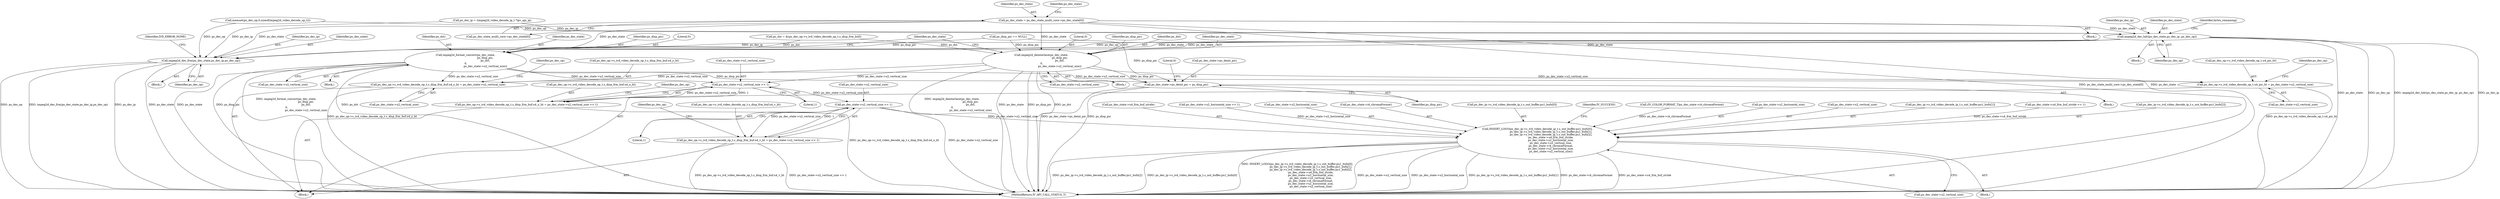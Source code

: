 digraph "0_Android_a86eb798d077b9b25c8f8c77e3c02c2f287c1ce7@array" {
"1000170" [label="(Call,ps_dec_state = ps_dec_state_multi_core->ps_dec_state[0])"];
"1000331" [label="(Call,impeg2d_dec_hdr(ps_dec_state,ps_dec_ip ,ps_dec_op))"];
"1000700" [label="(Call,impeg2d_deinterlace(ps_dec_state,\n                                            ps_disp_pic,\n                                            ps_dst,\n 0,\n                                            ps_dec_state->u2_vertical_size))"];
"1000738" [label="(Call,ps_dec_state->ps_deint_pic = ps_disp_pic)"];
"1000757" [label="(Call,ps_dec_op->s_ivd_video_decode_op_t.u4_pic_ht = ps_dec_state->u2_vertical_size)"];
"1000851" [label="(Call,ps_dec_op->s_ivd_video_decode_op_t.s_disp_frm_buf.u4_y_ht = ps_dec_state->u2_vertical_size)"];
"1000896" [label="(Call,ps_dec_state->u2_vertical_size >> 1)"];
"1000888" [label="(Call,ps_dec_op->s_ivd_video_decode_op_t.s_disp_frm_buf.u4_u_ht = ps_dec_state->u2_vertical_size >> 1)"];
"1000935" [label="(Call,ps_dec_state->u2_vertical_size >> 1)"];
"1000927" [label="(Call,ps_dec_op->s_ivd_video_decode_op_t.s_disp_frm_buf.u4_v_ht = ps_dec_state->u2_vertical_size >> 1)"];
"1001040" [label="(Call,INSERT_LOGO(ps_dec_ip->s_ivd_video_decode_ip_t.s_out_buffer.pu1_bufs[0],\n                                ps_dec_ip->s_ivd_video_decode_ip_t.s_out_buffer.pu1_bufs[1],\n                                ps_dec_ip->s_ivd_video_decode_ip_t.s_out_buffer.pu1_bufs[2],\n                                ps_dec_state->u4_frm_buf_stride,\n                                ps_dec_state->u2_horizontal_size,\n                                ps_dec_state->u2_vertical_size,\n                                ps_dec_state->i4_chromaFormat,\n                                ps_dec_state->u2_horizontal_size,\n                                ps_dec_state->u2_vertical_size))"];
"1000710" [label="(Call,impeg2d_format_convert(ps_dec_state,\n                                               ps_disp_pic,\n                                               ps_dst,\n 0,\n                                               ps_dec_state->u2_vertical_size))"];
"1001419" [label="(Call,impeg2d_dec_frm(ps_dec_state,ps_dec_ip,ps_dec_op))"];
"1001041" [label="(Call,ps_dec_ip->s_ivd_video_decode_ip_t.s_out_buffer.pu1_bufs[0])"];
"1000928" [label="(Call,ps_dec_op->s_ivd_video_decode_op_t.s_disp_frm_buf.u4_v_ht)"];
"1000700" [label="(Call,impeg2d_deinterlace(ps_dec_state,\n                                            ps_disp_pic,\n                                            ps_dst,\n 0,\n                                            ps_dec_state->u2_vertical_size))"];
"1000171" [label="(Identifier,ps_dec_state)"];
"1000681" [label="(Call,ps_dst = &(ps_dec_op->s_ivd_video_decode_op_t.s_disp_frm_buf))"];
"1000763" [label="(Call,ps_dec_state->u2_vertical_size)"];
"1000126" [label="(Call,memset(ps_dec_op,0,sizeof(impeg2d_video_decode_op_t)))"];
"1001087" [label="(Identifier,IV_SUCCESS)"];
"1001040" [label="(Call,INSERT_LOGO(ps_dec_ip->s_ivd_video_decode_ip_t.s_out_buffer.pu1_bufs[0],\n                                ps_dec_ip->s_ivd_video_decode_ip_t.s_out_buffer.pu1_bufs[1],\n                                ps_dec_ip->s_ivd_video_decode_ip_t.s_out_buffer.pu1_bufs[2],\n                                ps_dec_state->u4_frm_buf_stride,\n                                ps_dec_state->u2_horizontal_size,\n                                ps_dec_state->u2_vertical_size,\n                                ps_dec_state->i4_chromaFormat,\n                                ps_dec_state->u2_horizontal_size,\n                                ps_dec_state->u2_vertical_size))"];
"1001689" [label="(MethodReturn,IV_API_CALL_STATUS_T)"];
"1000905" [label="(Identifier,ps_dec_op)"];
"1001422" [label="(Identifier,ps_dec_op)"];
"1001421" [label="(Identifier,ps_dec_ip)"];
"1000699" [label="(Block,)"];
"1000330" [label="(Block,)"];
"1000710" [label="(Call,impeg2d_format_convert(ps_dec_state,\n                                               ps_disp_pic,\n                                               ps_dst,\n 0,\n                                               ps_dec_state->u2_vertical_size))"];
"1000806" [label="(Call,(IV_COLOR_FORMAT_T)ps_dec_state->i4_chromaFormat)"];
"1001420" [label="(Identifier,ps_dec_state)"];
"1000332" [label="(Identifier,ps_dec_state)"];
"1001083" [label="(Call,ps_dec_state->u2_vertical_size)"];
"1001080" [label="(Call,ps_dec_state->u2_horizontal_size)"];
"1000897" [label="(Call,ps_dec_state->u2_vertical_size)"];
"1000705" [label="(Call,ps_dec_state->u2_vertical_size)"];
"1000712" [label="(Identifier,ps_disp_pic)"];
"1000851" [label="(Call,ps_dec_op->s_ivd_video_decode_op_t.s_disp_frm_buf.u4_y_ht = ps_dec_state->u2_vertical_size)"];
"1000714" [label="(Literal,0)"];
"1001425" [label="(Identifier,IVD_ERROR_NONE)"];
"1000745" [label="(Literal,0)"];
"1001074" [label="(Call,ps_dec_state->u2_vertical_size)"];
"1000936" [label="(Call,ps_dec_state->u2_vertical_size)"];
"1001413" [label="(Block,)"];
"1001050" [label="(Call,ps_dec_ip->s_ivd_video_decode_ip_t.s_out_buffer.pu1_bufs[1])"];
"1000927" [label="(Call,ps_dec_op->s_ivd_video_decode_op_t.s_disp_frm_buf.u4_v_ht = ps_dec_state->u2_vertical_size >> 1)"];
"1000922" [label="(Call,ps_dec_state->u4_frm_buf_stride >> 1)"];
"1000713" [label="(Identifier,ps_dst)"];
"1000704" [label="(Literal,0)"];
"1000170" [label="(Call,ps_dec_state = ps_dec_state_multi_core->ps_dec_state[0])"];
"1000859" [label="(Call,ps_dec_state->u2_vertical_size)"];
"1001059" [label="(Call,ps_dec_ip->s_ivd_video_decode_ip_t.s_out_buffer.pu1_bufs[2])"];
"1000336" [label="(Identifier,bytes_remaining)"];
"1001068" [label="(Call,ps_dec_state->u4_frm_buf_stride)"];
"1000909" [label="(Call,ps_dec_state->u2_horizontal_size >> 1)"];
"1000331" [label="(Call,impeg2d_dec_hdr(ps_dec_state,ps_dec_ip ,ps_dec_op))"];
"1000889" [label="(Call,ps_dec_op->s_ivd_video_decode_op_t.s_disp_frm_buf.u4_u_ht)"];
"1000711" [label="(Identifier,ps_dec_state)"];
"1000935" [label="(Call,ps_dec_state->u2_vertical_size >> 1)"];
"1000888" [label="(Call,ps_dec_op->s_ivd_video_decode_op_t.s_disp_frm_buf.u4_u_ht = ps_dec_state->u2_vertical_size >> 1)"];
"1000709" [label="(Block,)"];
"1000742" [label="(Identifier,ps_disp_pic)"];
"1000757" [label="(Call,ps_dec_op->s_ivd_video_decode_op_t.u4_pic_ht = ps_dec_state->u2_vertical_size)"];
"1000939" [label="(Literal,1)"];
"1000116" [label="(Call,ps_dec_ip = (impeg2d_video_decode_ip_t *)pv_api_ip)"];
"1000179" [label="(Identifier,ps_dec_state)"];
"1000702" [label="(Identifier,ps_disp_pic)"];
"1000720" [label="(Identifier,ps_dec_state)"];
"1000333" [label="(Identifier,ps_dec_ip)"];
"1000517" [label="(Block,)"];
"1000769" [label="(Identifier,ps_dec_op)"];
"1000900" [label="(Literal,1)"];
"1000703" [label="(Identifier,ps_dst)"];
"1000701" [label="(Identifier,ps_dec_state)"];
"1000896" [label="(Call,ps_dec_state->u2_vertical_size >> 1)"];
"1000944" [label="(Identifier,ps_dec_op)"];
"1001071" [label="(Call,ps_dec_state->u2_horizontal_size)"];
"1000172" [label="(Call,ps_dec_state_multi_core->ps_dec_state[0])"];
"1000108" [label="(Block,)"];
"1001419" [label="(Call,impeg2d_dec_frm(ps_dec_state,ps_dec_ip,ps_dec_op))"];
"1000505" [label="(Call,ps_disp_pic == NULL)"];
"1000738" [label="(Call,ps_dec_state->ps_deint_pic = ps_disp_pic)"];
"1000722" [label="(Block,)"];
"1000852" [label="(Call,ps_dec_op->s_ivd_video_decode_op_t.s_disp_frm_buf.u4_y_ht)"];
"1000866" [label="(Identifier,ps_dec_op)"];
"1001077" [label="(Call,ps_dec_state->i4_chromaFormat)"];
"1000715" [label="(Call,ps_dec_state->u2_vertical_size)"];
"1000758" [label="(Call,ps_dec_op->s_ivd_video_decode_op_t.u4_pic_ht)"];
"1000334" [label="(Identifier,ps_dec_op)"];
"1001039" [label="(Block,)"];
"1000739" [label="(Call,ps_dec_state->ps_deint_pic)"];
"1000170" -> "1000108"  [label="AST: "];
"1000170" -> "1000172"  [label="CFG: "];
"1000171" -> "1000170"  [label="AST: "];
"1000172" -> "1000170"  [label="AST: "];
"1000179" -> "1000170"  [label="CFG: "];
"1000170" -> "1001689"  [label="DDG: ps_dec_state_multi_core->ps_dec_state[0]"];
"1000170" -> "1001689"  [label="DDG: ps_dec_state"];
"1000170" -> "1000331"  [label="DDG: ps_dec_state"];
"1000170" -> "1000700"  [label="DDG: ps_dec_state"];
"1000170" -> "1000710"  [label="DDG: ps_dec_state"];
"1000170" -> "1001419"  [label="DDG: ps_dec_state"];
"1000331" -> "1000330"  [label="AST: "];
"1000331" -> "1000334"  [label="CFG: "];
"1000332" -> "1000331"  [label="AST: "];
"1000333" -> "1000331"  [label="AST: "];
"1000334" -> "1000331"  [label="AST: "];
"1000336" -> "1000331"  [label="CFG: "];
"1000331" -> "1001689"  [label="DDG: ps_dec_op"];
"1000331" -> "1001689"  [label="DDG: impeg2d_dec_hdr(ps_dec_state,ps_dec_ip ,ps_dec_op)"];
"1000331" -> "1001689"  [label="DDG: ps_dec_ip"];
"1000331" -> "1001689"  [label="DDG: ps_dec_state"];
"1000116" -> "1000331"  [label="DDG: ps_dec_ip"];
"1000126" -> "1000331"  [label="DDG: ps_dec_op"];
"1000331" -> "1000700"  [label="DDG: ps_dec_state"];
"1000331" -> "1000710"  [label="DDG: ps_dec_state"];
"1000331" -> "1001419"  [label="DDG: ps_dec_state"];
"1000331" -> "1001419"  [label="DDG: ps_dec_ip"];
"1000331" -> "1001419"  [label="DDG: ps_dec_op"];
"1000700" -> "1000699"  [label="AST: "];
"1000700" -> "1000705"  [label="CFG: "];
"1000701" -> "1000700"  [label="AST: "];
"1000702" -> "1000700"  [label="AST: "];
"1000703" -> "1000700"  [label="AST: "];
"1000704" -> "1000700"  [label="AST: "];
"1000705" -> "1000700"  [label="AST: "];
"1000720" -> "1000700"  [label="CFG: "];
"1000700" -> "1001689"  [label="DDG: impeg2d_deinterlace(ps_dec_state,\n                                            ps_disp_pic,\n                                            ps_dst,\n 0,\n                                            ps_dec_state->u2_vertical_size)"];
"1000700" -> "1001689"  [label="DDG: ps_dec_state"];
"1000700" -> "1001689"  [label="DDG: ps_disp_pic"];
"1000700" -> "1001689"  [label="DDG: ps_dst"];
"1000505" -> "1000700"  [label="DDG: ps_disp_pic"];
"1000681" -> "1000700"  [label="DDG: ps_dst"];
"1000700" -> "1000738"  [label="DDG: ps_disp_pic"];
"1000700" -> "1000757"  [label="DDG: ps_dec_state->u2_vertical_size"];
"1000700" -> "1000851"  [label="DDG: ps_dec_state->u2_vertical_size"];
"1000700" -> "1000896"  [label="DDG: ps_dec_state->u2_vertical_size"];
"1000738" -> "1000722"  [label="AST: "];
"1000738" -> "1000742"  [label="CFG: "];
"1000739" -> "1000738"  [label="AST: "];
"1000742" -> "1000738"  [label="AST: "];
"1000745" -> "1000738"  [label="CFG: "];
"1000738" -> "1001689"  [label="DDG: ps_disp_pic"];
"1000738" -> "1001689"  [label="DDG: ps_dec_state->ps_deint_pic"];
"1000710" -> "1000738"  [label="DDG: ps_disp_pic"];
"1000505" -> "1000738"  [label="DDG: ps_disp_pic"];
"1000757" -> "1000517"  [label="AST: "];
"1000757" -> "1000763"  [label="CFG: "];
"1000758" -> "1000757"  [label="AST: "];
"1000763" -> "1000757"  [label="AST: "];
"1000769" -> "1000757"  [label="CFG: "];
"1000757" -> "1001689"  [label="DDG: ps_dec_op->s_ivd_video_decode_op_t.u4_pic_ht"];
"1000710" -> "1000757"  [label="DDG: ps_dec_state->u2_vertical_size"];
"1000851" -> "1000517"  [label="AST: "];
"1000851" -> "1000859"  [label="CFG: "];
"1000852" -> "1000851"  [label="AST: "];
"1000859" -> "1000851"  [label="AST: "];
"1000866" -> "1000851"  [label="CFG: "];
"1000851" -> "1001689"  [label="DDG: ps_dec_op->s_ivd_video_decode_op_t.s_disp_frm_buf.u4_y_ht"];
"1000710" -> "1000851"  [label="DDG: ps_dec_state->u2_vertical_size"];
"1000896" -> "1000888"  [label="AST: "];
"1000896" -> "1000900"  [label="CFG: "];
"1000897" -> "1000896"  [label="AST: "];
"1000900" -> "1000896"  [label="AST: "];
"1000888" -> "1000896"  [label="CFG: "];
"1000896" -> "1000888"  [label="DDG: ps_dec_state->u2_vertical_size"];
"1000896" -> "1000888"  [label="DDG: 1"];
"1000710" -> "1000896"  [label="DDG: ps_dec_state->u2_vertical_size"];
"1000896" -> "1000935"  [label="DDG: ps_dec_state->u2_vertical_size"];
"1000888" -> "1000517"  [label="AST: "];
"1000889" -> "1000888"  [label="AST: "];
"1000905" -> "1000888"  [label="CFG: "];
"1000888" -> "1001689"  [label="DDG: ps_dec_op->s_ivd_video_decode_op_t.s_disp_frm_buf.u4_u_ht"];
"1000935" -> "1000927"  [label="AST: "];
"1000935" -> "1000939"  [label="CFG: "];
"1000936" -> "1000935"  [label="AST: "];
"1000939" -> "1000935"  [label="AST: "];
"1000927" -> "1000935"  [label="CFG: "];
"1000935" -> "1001689"  [label="DDG: ps_dec_state->u2_vertical_size"];
"1000935" -> "1000927"  [label="DDG: ps_dec_state->u2_vertical_size"];
"1000935" -> "1000927"  [label="DDG: 1"];
"1000935" -> "1001040"  [label="DDG: ps_dec_state->u2_vertical_size"];
"1000927" -> "1000517"  [label="AST: "];
"1000928" -> "1000927"  [label="AST: "];
"1000944" -> "1000927"  [label="CFG: "];
"1000927" -> "1001689"  [label="DDG: ps_dec_state->u2_vertical_size >> 1"];
"1000927" -> "1001689"  [label="DDG: ps_dec_op->s_ivd_video_decode_op_t.s_disp_frm_buf.u4_v_ht"];
"1001040" -> "1001039"  [label="AST: "];
"1001040" -> "1001083"  [label="CFG: "];
"1001041" -> "1001040"  [label="AST: "];
"1001050" -> "1001040"  [label="AST: "];
"1001059" -> "1001040"  [label="AST: "];
"1001068" -> "1001040"  [label="AST: "];
"1001071" -> "1001040"  [label="AST: "];
"1001074" -> "1001040"  [label="AST: "];
"1001077" -> "1001040"  [label="AST: "];
"1001080" -> "1001040"  [label="AST: "];
"1001083" -> "1001040"  [label="AST: "];
"1001087" -> "1001040"  [label="CFG: "];
"1001040" -> "1001689"  [label="DDG: ps_dec_ip->s_ivd_video_decode_ip_t.s_out_buffer.pu1_bufs[0]"];
"1001040" -> "1001689"  [label="DDG: INSERT_LOGO(ps_dec_ip->s_ivd_video_decode_ip_t.s_out_buffer.pu1_bufs[0],\n                                ps_dec_ip->s_ivd_video_decode_ip_t.s_out_buffer.pu1_bufs[1],\n                                ps_dec_ip->s_ivd_video_decode_ip_t.s_out_buffer.pu1_bufs[2],\n                                ps_dec_state->u4_frm_buf_stride,\n                                ps_dec_state->u2_horizontal_size,\n                                ps_dec_state->u2_vertical_size,\n                                ps_dec_state->i4_chromaFormat,\n                                ps_dec_state->u2_horizontal_size,\n                                ps_dec_state->u2_vertical_size)"];
"1001040" -> "1001689"  [label="DDG: ps_dec_state->u2_vertical_size"];
"1001040" -> "1001689"  [label="DDG: ps_dec_state->u2_horizontal_size"];
"1001040" -> "1001689"  [label="DDG: ps_dec_ip->s_ivd_video_decode_ip_t.s_out_buffer.pu1_bufs[1]"];
"1001040" -> "1001689"  [label="DDG: ps_dec_state->i4_chromaFormat"];
"1001040" -> "1001689"  [label="DDG: ps_dec_state->u4_frm_buf_stride"];
"1001040" -> "1001689"  [label="DDG: ps_dec_ip->s_ivd_video_decode_ip_t.s_out_buffer.pu1_bufs[2]"];
"1000922" -> "1001040"  [label="DDG: ps_dec_state->u4_frm_buf_stride"];
"1000909" -> "1001040"  [label="DDG: ps_dec_state->u2_horizontal_size"];
"1000806" -> "1001040"  [label="DDG: ps_dec_state->i4_chromaFormat"];
"1000710" -> "1000709"  [label="AST: "];
"1000710" -> "1000715"  [label="CFG: "];
"1000711" -> "1000710"  [label="AST: "];
"1000712" -> "1000710"  [label="AST: "];
"1000713" -> "1000710"  [label="AST: "];
"1000714" -> "1000710"  [label="AST: "];
"1000715" -> "1000710"  [label="AST: "];
"1000720" -> "1000710"  [label="CFG: "];
"1000710" -> "1001689"  [label="DDG: ps_dec_state"];
"1000710" -> "1001689"  [label="DDG: ps_disp_pic"];
"1000710" -> "1001689"  [label="DDG: impeg2d_format_convert(ps_dec_state,\n                                               ps_disp_pic,\n                                               ps_dst,\n 0,\n                                               ps_dec_state->u2_vertical_size)"];
"1000710" -> "1001689"  [label="DDG: ps_dst"];
"1000505" -> "1000710"  [label="DDG: ps_disp_pic"];
"1000681" -> "1000710"  [label="DDG: ps_dst"];
"1001419" -> "1001413"  [label="AST: "];
"1001419" -> "1001422"  [label="CFG: "];
"1001420" -> "1001419"  [label="AST: "];
"1001421" -> "1001419"  [label="AST: "];
"1001422" -> "1001419"  [label="AST: "];
"1001425" -> "1001419"  [label="CFG: "];
"1001419" -> "1001689"  [label="DDG: ps_dec_op"];
"1001419" -> "1001689"  [label="DDG: impeg2d_dec_frm(ps_dec_state,ps_dec_ip,ps_dec_op)"];
"1001419" -> "1001689"  [label="DDG: ps_dec_ip"];
"1001419" -> "1001689"  [label="DDG: ps_dec_state"];
"1000116" -> "1001419"  [label="DDG: ps_dec_ip"];
"1000126" -> "1001419"  [label="DDG: ps_dec_op"];
}
